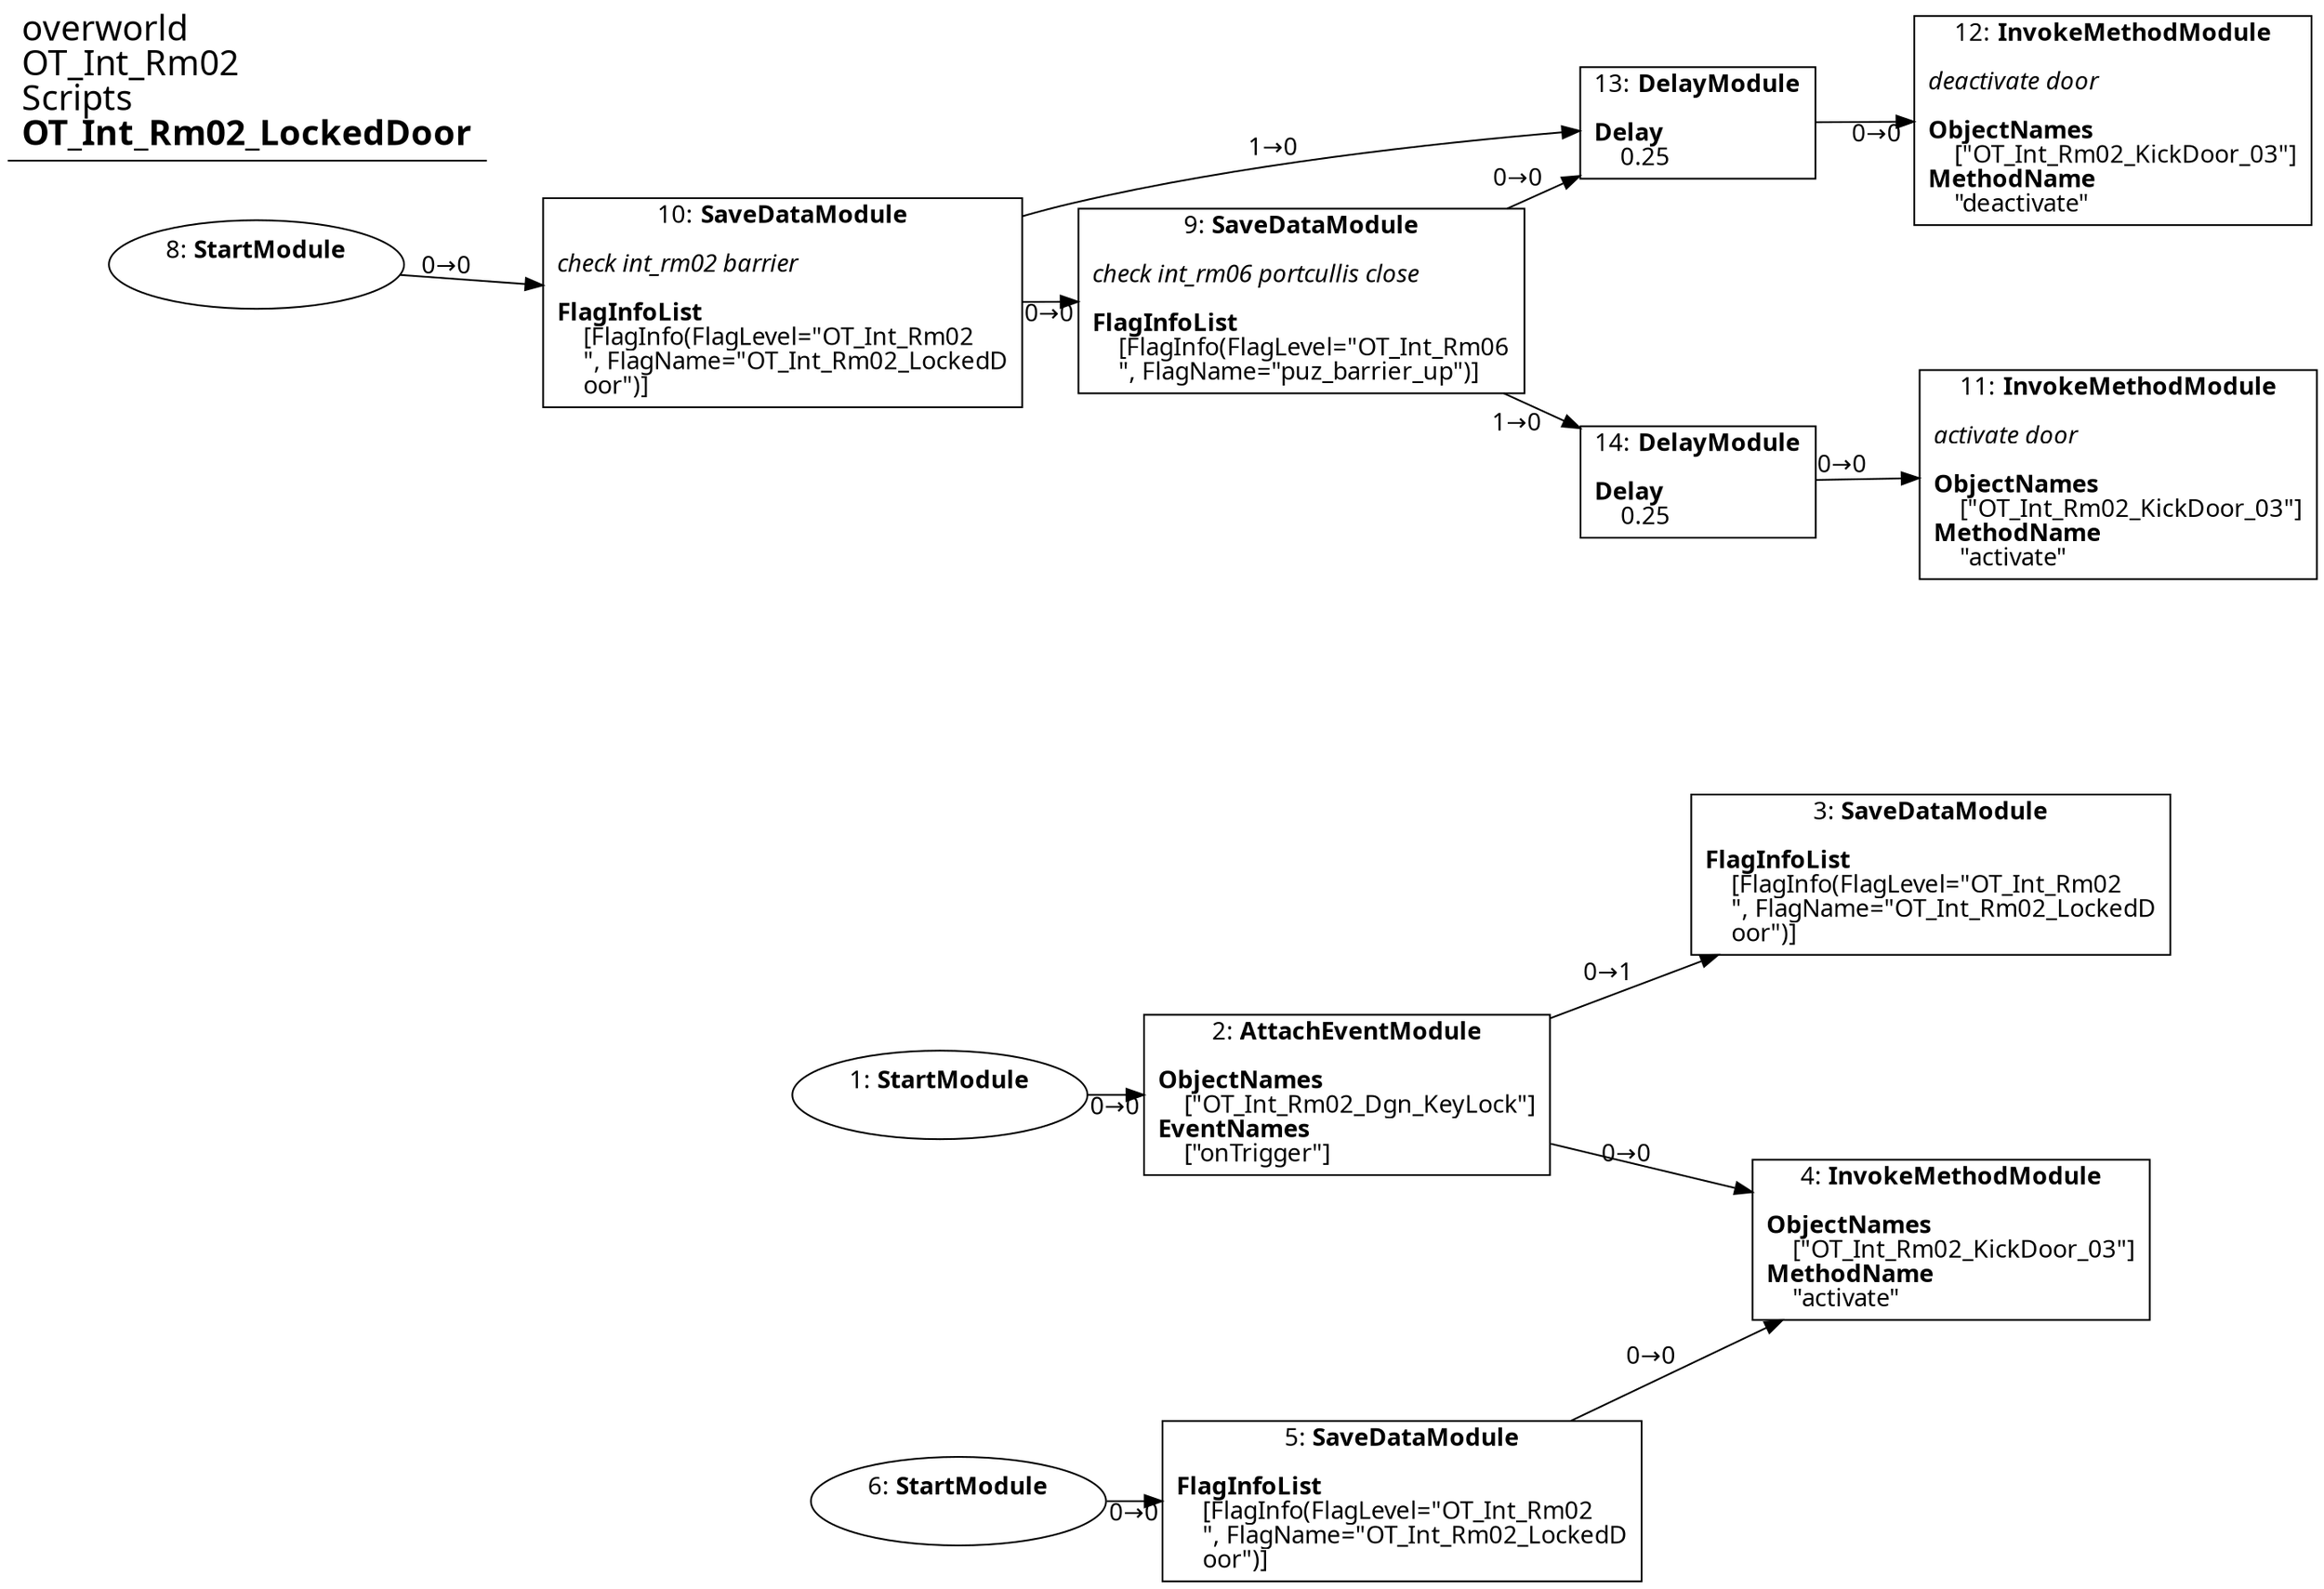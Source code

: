 digraph {
    layout = fdp;
    overlap = prism;
    sep = "+16";
    splines = spline;

    node [ shape = box ];

    graph [ fontname = "Segoe UI" ];
    node [ fontname = "Segoe UI" ];
    edge [ fontname = "Segoe UI" ];

    1 [ label = <1: <b>StartModule</b><br/><br/>> ];
    1 [ shape = oval ]
    1 [ pos = "0.21700001,-0.36200002!" ];
    1 -> 2 [ label = "0→0" ];

    2 [ label = <2: <b>AttachEventModule</b><br/><br/><b>ObjectNames</b><br align="left"/>    [&quot;OT_Int_Rm02_Dgn_KeyLock&quot;]<br align="left"/><b>EventNames</b><br align="left"/>    [&quot;onTrigger&quot;]<br align="left"/>> ];
    2 [ pos = "0.42700002,-0.36200002!" ];
    2 -> 3 [ label = "0→1" ];
    2 -> 4 [ label = "0→0" ];

    3 [ label = <3: <b>SaveDataModule</b><br/><br/><b>FlagInfoList</b><br align="left"/>    [FlagInfo(FlagLevel=&quot;OT_Int_Rm02<br align="left"/>    &quot;, FlagName=&quot;OT_Int_Rm02_LockedD<br align="left"/>    oor&quot;)]<br align="left"/>> ];
    3 [ pos = "0.74700004,-0.24100001!" ];

    4 [ label = <4: <b>InvokeMethodModule</b><br/><br/><b>ObjectNames</b><br align="left"/>    [&quot;OT_Int_Rm02_KickDoor_03&quot;]<br align="left"/><b>MethodName</b><br align="left"/>    &quot;activate&quot;<br align="left"/>> ];
    4 [ pos = "0.757,-0.441!" ];

    5 [ label = <5: <b>SaveDataModule</b><br/><br/><b>FlagInfoList</b><br align="left"/>    [FlagInfo(FlagLevel=&quot;OT_Int_Rm02<br align="left"/>    &quot;, FlagName=&quot;OT_Int_Rm02_LockedD<br align="left"/>    oor&quot;)]<br align="left"/>> ];
    5 [ pos = "0.448,-0.58400005!" ];
    5 -> 4 [ label = "0→0" ];

    6 [ label = <6: <b>StartModule</b><br/><br/>> ];
    6 [ shape = oval ]
    6 [ pos = "0.23600002,-0.58400005!" ];
    6 -> 5 [ label = "0→0" ];

    8 [ label = <8: <b>StartModule</b><br/><br/>> ];
    8 [ shape = oval ]
    8 [ pos = "-0.124000005,0.085!" ];
    8 -> 10 [ label = "0→0" ];

    9 [ label = <9: <b>SaveDataModule</b><br/><br/><i>check int_rm06 portcullis close<br align="left"/></i><br align="left"/><b>FlagInfoList</b><br align="left"/>    [FlagInfo(FlagLevel=&quot;OT_Int_Rm06<br align="left"/>    &quot;, FlagName=&quot;puz_barrier_up&quot;)]<br align="left"/>> ];
    9 [ pos = "0.34100002,0.085!" ];
    9 -> 13 [ label = "0→0" ];
    9 -> 14 [ label = "1→0" ];

    10 [ label = <10: <b>SaveDataModule</b><br/><br/><i>check int_rm02 barrier<br align="left"/></i><br align="left"/><b>FlagInfoList</b><br align="left"/>    [FlagInfo(FlagLevel=&quot;OT_Int_Rm02<br align="left"/>    &quot;, FlagName=&quot;OT_Int_Rm02_LockedD<br align="left"/>    oor&quot;)]<br align="left"/>> ];
    10 [ pos = "0.076000005,0.085!" ];
    10 -> 9 [ label = "0→0" ];
    10 -> 13 [ label = "1→0" ];

    11 [ label = <11: <b>InvokeMethodModule</b><br/><br/><i>activate door<br align="left"/></i><br align="left"/><b>ObjectNames</b><br align="left"/>    [&quot;OT_Int_Rm02_KickDoor_03&quot;]<br align="left"/><b>MethodName</b><br align="left"/>    &quot;activate&quot;<br align="left"/>> ];
    11 [ pos = "0.851,-0.023000002!" ];

    12 [ label = <12: <b>InvokeMethodModule</b><br/><br/><i>deactivate door<br align="left"/></i><br align="left"/><b>ObjectNames</b><br align="left"/>    [&quot;OT_Int_Rm02_KickDoor_03&quot;]<br align="left"/><b>MethodName</b><br align="left"/>    &quot;deactivate&quot;<br align="left"/>> ];
    12 [ pos = "0.84900004,0.16900001!" ];

    13 [ label = <13: <b>DelayModule</b><br/><br/><b>Delay</b><br align="left"/>    0.25<br align="left"/>> ];
    13 [ pos = "0.609,0.16900001!" ];
    13 -> 12 [ label = "0→0" ];

    14 [ label = <14: <b>DelayModule</b><br/><br/><b>Delay</b><br align="left"/>    0.25<br align="left"/>> ];
    14 [ pos = "0.61,-0.023000002!" ];
    14 -> 11 [ label = "0→0" ];

    title [ pos = "-0.125,0.17!" ];
    title [ shape = underline ];
    title [ label = <<font point-size="20">overworld<br align="left"/>OT_Int_Rm02<br align="left"/>Scripts<br align="left"/><b>OT_Int_Rm02_LockedDoor</b><br align="left"/></font>> ];
}
